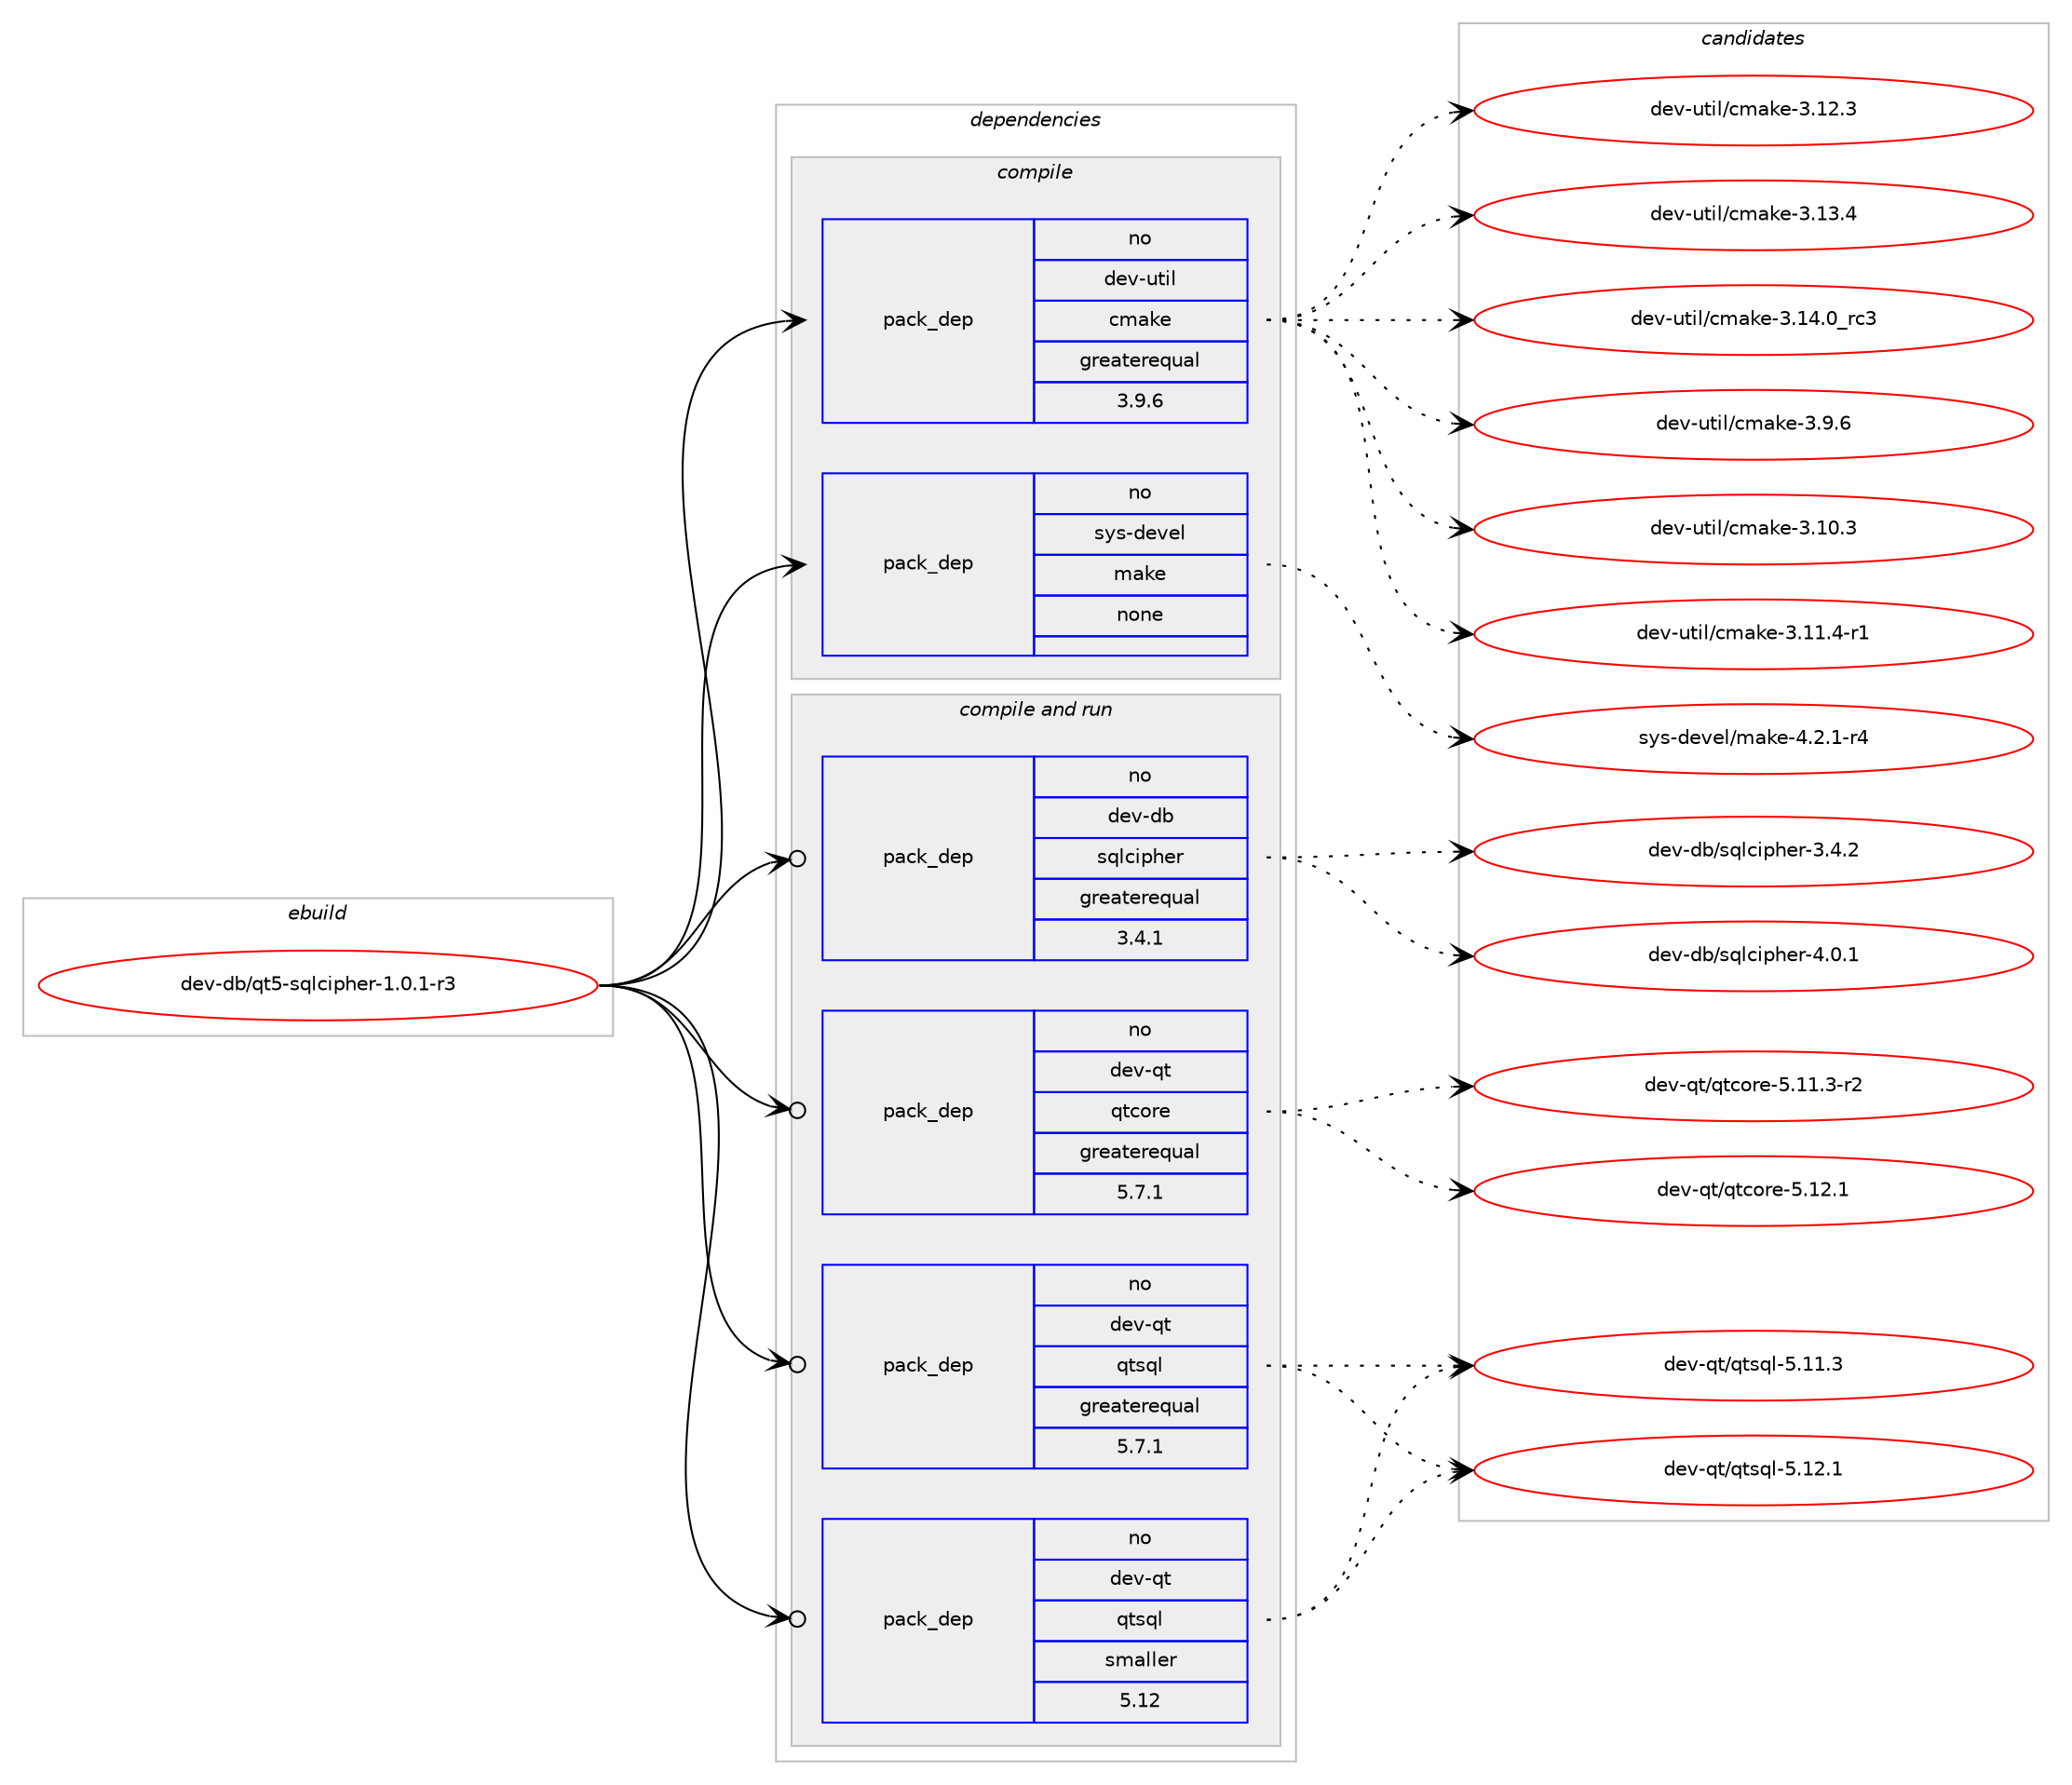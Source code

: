digraph prolog {

# *************
# Graph options
# *************

newrank=true;
concentrate=true;
compound=true;
graph [rankdir=LR,fontname=Helvetica,fontsize=10,ranksep=1.5];#, ranksep=2.5, nodesep=0.2];
edge  [arrowhead=vee];
node  [fontname=Helvetica,fontsize=10];

# **********
# The ebuild
# **********

subgraph cluster_leftcol {
color=gray;
rank=same;
label=<<i>ebuild</i>>;
id [label="dev-db/qt5-sqlcipher-1.0.1-r3", color=red, width=4, href="../dev-db/qt5-sqlcipher-1.0.1-r3.svg"];
}

# ****************
# The dependencies
# ****************

subgraph cluster_midcol {
color=gray;
label=<<i>dependencies</i>>;
subgraph cluster_compile {
fillcolor="#eeeeee";
style=filled;
label=<<i>compile</i>>;
subgraph pack943657 {
dependency1322645 [label=<<TABLE BORDER="0" CELLBORDER="1" CELLSPACING="0" CELLPADDING="4" WIDTH="220"><TR><TD ROWSPAN="6" CELLPADDING="30">pack_dep</TD></TR><TR><TD WIDTH="110">no</TD></TR><TR><TD>dev-util</TD></TR><TR><TD>cmake</TD></TR><TR><TD>greaterequal</TD></TR><TR><TD>3.9.6</TD></TR></TABLE>>, shape=none, color=blue];
}
id:e -> dependency1322645:w [weight=20,style="solid",arrowhead="vee"];
subgraph pack943658 {
dependency1322646 [label=<<TABLE BORDER="0" CELLBORDER="1" CELLSPACING="0" CELLPADDING="4" WIDTH="220"><TR><TD ROWSPAN="6" CELLPADDING="30">pack_dep</TD></TR><TR><TD WIDTH="110">no</TD></TR><TR><TD>sys-devel</TD></TR><TR><TD>make</TD></TR><TR><TD>none</TD></TR><TR><TD></TD></TR></TABLE>>, shape=none, color=blue];
}
id:e -> dependency1322646:w [weight=20,style="solid",arrowhead="vee"];
}
subgraph cluster_compileandrun {
fillcolor="#eeeeee";
style=filled;
label=<<i>compile and run</i>>;
subgraph pack943659 {
dependency1322647 [label=<<TABLE BORDER="0" CELLBORDER="1" CELLSPACING="0" CELLPADDING="4" WIDTH="220"><TR><TD ROWSPAN="6" CELLPADDING="30">pack_dep</TD></TR><TR><TD WIDTH="110">no</TD></TR><TR><TD>dev-db</TD></TR><TR><TD>sqlcipher</TD></TR><TR><TD>greaterequal</TD></TR><TR><TD>3.4.1</TD></TR></TABLE>>, shape=none, color=blue];
}
id:e -> dependency1322647:w [weight=20,style="solid",arrowhead="odotvee"];
subgraph pack943660 {
dependency1322648 [label=<<TABLE BORDER="0" CELLBORDER="1" CELLSPACING="0" CELLPADDING="4" WIDTH="220"><TR><TD ROWSPAN="6" CELLPADDING="30">pack_dep</TD></TR><TR><TD WIDTH="110">no</TD></TR><TR><TD>dev-qt</TD></TR><TR><TD>qtcore</TD></TR><TR><TD>greaterequal</TD></TR><TR><TD>5.7.1</TD></TR></TABLE>>, shape=none, color=blue];
}
id:e -> dependency1322648:w [weight=20,style="solid",arrowhead="odotvee"];
subgraph pack943661 {
dependency1322649 [label=<<TABLE BORDER="0" CELLBORDER="1" CELLSPACING="0" CELLPADDING="4" WIDTH="220"><TR><TD ROWSPAN="6" CELLPADDING="30">pack_dep</TD></TR><TR><TD WIDTH="110">no</TD></TR><TR><TD>dev-qt</TD></TR><TR><TD>qtsql</TD></TR><TR><TD>greaterequal</TD></TR><TR><TD>5.7.1</TD></TR></TABLE>>, shape=none, color=blue];
}
id:e -> dependency1322649:w [weight=20,style="solid",arrowhead="odotvee"];
subgraph pack943662 {
dependency1322650 [label=<<TABLE BORDER="0" CELLBORDER="1" CELLSPACING="0" CELLPADDING="4" WIDTH="220"><TR><TD ROWSPAN="6" CELLPADDING="30">pack_dep</TD></TR><TR><TD WIDTH="110">no</TD></TR><TR><TD>dev-qt</TD></TR><TR><TD>qtsql</TD></TR><TR><TD>smaller</TD></TR><TR><TD>5.12</TD></TR></TABLE>>, shape=none, color=blue];
}
id:e -> dependency1322650:w [weight=20,style="solid",arrowhead="odotvee"];
}
subgraph cluster_run {
fillcolor="#eeeeee";
style=filled;
label=<<i>run</i>>;
}
}

# **************
# The candidates
# **************

subgraph cluster_choices {
rank=same;
color=gray;
label=<<i>candidates</i>>;

subgraph choice943657 {
color=black;
nodesep=1;
choice1001011184511711610510847991099710710145514649484651 [label="dev-util/cmake-3.10.3", color=red, width=4,href="../dev-util/cmake-3.10.3.svg"];
choice10010111845117116105108479910997107101455146494946524511449 [label="dev-util/cmake-3.11.4-r1", color=red, width=4,href="../dev-util/cmake-3.11.4-r1.svg"];
choice1001011184511711610510847991099710710145514649504651 [label="dev-util/cmake-3.12.3", color=red, width=4,href="../dev-util/cmake-3.12.3.svg"];
choice1001011184511711610510847991099710710145514649514652 [label="dev-util/cmake-3.13.4", color=red, width=4,href="../dev-util/cmake-3.13.4.svg"];
choice1001011184511711610510847991099710710145514649524648951149951 [label="dev-util/cmake-3.14.0_rc3", color=red, width=4,href="../dev-util/cmake-3.14.0_rc3.svg"];
choice10010111845117116105108479910997107101455146574654 [label="dev-util/cmake-3.9.6", color=red, width=4,href="../dev-util/cmake-3.9.6.svg"];
dependency1322645:e -> choice1001011184511711610510847991099710710145514649484651:w [style=dotted,weight="100"];
dependency1322645:e -> choice10010111845117116105108479910997107101455146494946524511449:w [style=dotted,weight="100"];
dependency1322645:e -> choice1001011184511711610510847991099710710145514649504651:w [style=dotted,weight="100"];
dependency1322645:e -> choice1001011184511711610510847991099710710145514649514652:w [style=dotted,weight="100"];
dependency1322645:e -> choice1001011184511711610510847991099710710145514649524648951149951:w [style=dotted,weight="100"];
dependency1322645:e -> choice10010111845117116105108479910997107101455146574654:w [style=dotted,weight="100"];
}
subgraph choice943658 {
color=black;
nodesep=1;
choice1151211154510010111810110847109971071014552465046494511452 [label="sys-devel/make-4.2.1-r4", color=red, width=4,href="../sys-devel/make-4.2.1-r4.svg"];
dependency1322646:e -> choice1151211154510010111810110847109971071014552465046494511452:w [style=dotted,weight="100"];
}
subgraph choice943659 {
color=black;
nodesep=1;
choice10010111845100984711511310899105112104101114455146524650 [label="dev-db/sqlcipher-3.4.2", color=red, width=4,href="../dev-db/sqlcipher-3.4.2.svg"];
choice10010111845100984711511310899105112104101114455246484649 [label="dev-db/sqlcipher-4.0.1", color=red, width=4,href="../dev-db/sqlcipher-4.0.1.svg"];
dependency1322647:e -> choice10010111845100984711511310899105112104101114455146524650:w [style=dotted,weight="100"];
dependency1322647:e -> choice10010111845100984711511310899105112104101114455246484649:w [style=dotted,weight="100"];
}
subgraph choice943660 {
color=black;
nodesep=1;
choice100101118451131164711311699111114101455346494946514511450 [label="dev-qt/qtcore-5.11.3-r2", color=red, width=4,href="../dev-qt/qtcore-5.11.3-r2.svg"];
choice10010111845113116471131169911111410145534649504649 [label="dev-qt/qtcore-5.12.1", color=red, width=4,href="../dev-qt/qtcore-5.12.1.svg"];
dependency1322648:e -> choice100101118451131164711311699111114101455346494946514511450:w [style=dotted,weight="100"];
dependency1322648:e -> choice10010111845113116471131169911111410145534649504649:w [style=dotted,weight="100"];
}
subgraph choice943661 {
color=black;
nodesep=1;
choice100101118451131164711311611511310845534649494651 [label="dev-qt/qtsql-5.11.3", color=red, width=4,href="../dev-qt/qtsql-5.11.3.svg"];
choice100101118451131164711311611511310845534649504649 [label="dev-qt/qtsql-5.12.1", color=red, width=4,href="../dev-qt/qtsql-5.12.1.svg"];
dependency1322649:e -> choice100101118451131164711311611511310845534649494651:w [style=dotted,weight="100"];
dependency1322649:e -> choice100101118451131164711311611511310845534649504649:w [style=dotted,weight="100"];
}
subgraph choice943662 {
color=black;
nodesep=1;
choice100101118451131164711311611511310845534649494651 [label="dev-qt/qtsql-5.11.3", color=red, width=4,href="../dev-qt/qtsql-5.11.3.svg"];
choice100101118451131164711311611511310845534649504649 [label="dev-qt/qtsql-5.12.1", color=red, width=4,href="../dev-qt/qtsql-5.12.1.svg"];
dependency1322650:e -> choice100101118451131164711311611511310845534649494651:w [style=dotted,weight="100"];
dependency1322650:e -> choice100101118451131164711311611511310845534649504649:w [style=dotted,weight="100"];
}
}

}
